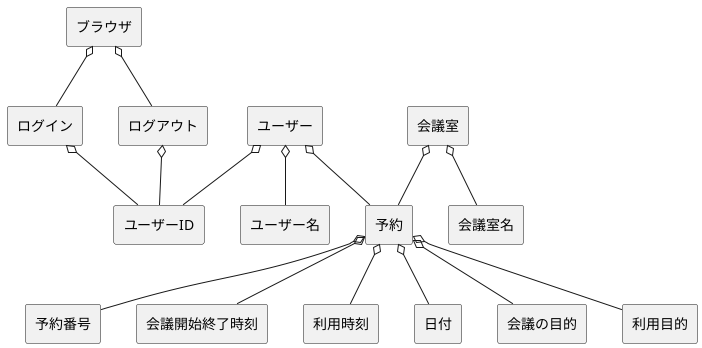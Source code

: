 @startuml 会議室予約システム
skinparam componentStyle rectangle

[ブラウザ] o-- [ログイン]
[ブラウザ] o-- [ログアウト]

[ユーザー] o-- [ユーザーID]
[ユーザー] o-- [ユーザー名]

[会議室] o-- [会議室名]

[予約] o-- [予約番号]
[予約] o-- [会議開始終了時刻]
[予約] o-- [利用時刻]
[予約] o-- [日付]
[予約] o-- [会議の目的]
[予約] o-- [利用目的]

[ユーザー] o-- [予約]
[会議室] o-- [予約]

[ログイン] o-- [ユーザーID]
[ログアウト] o-- [ユーザーID]

@enduml